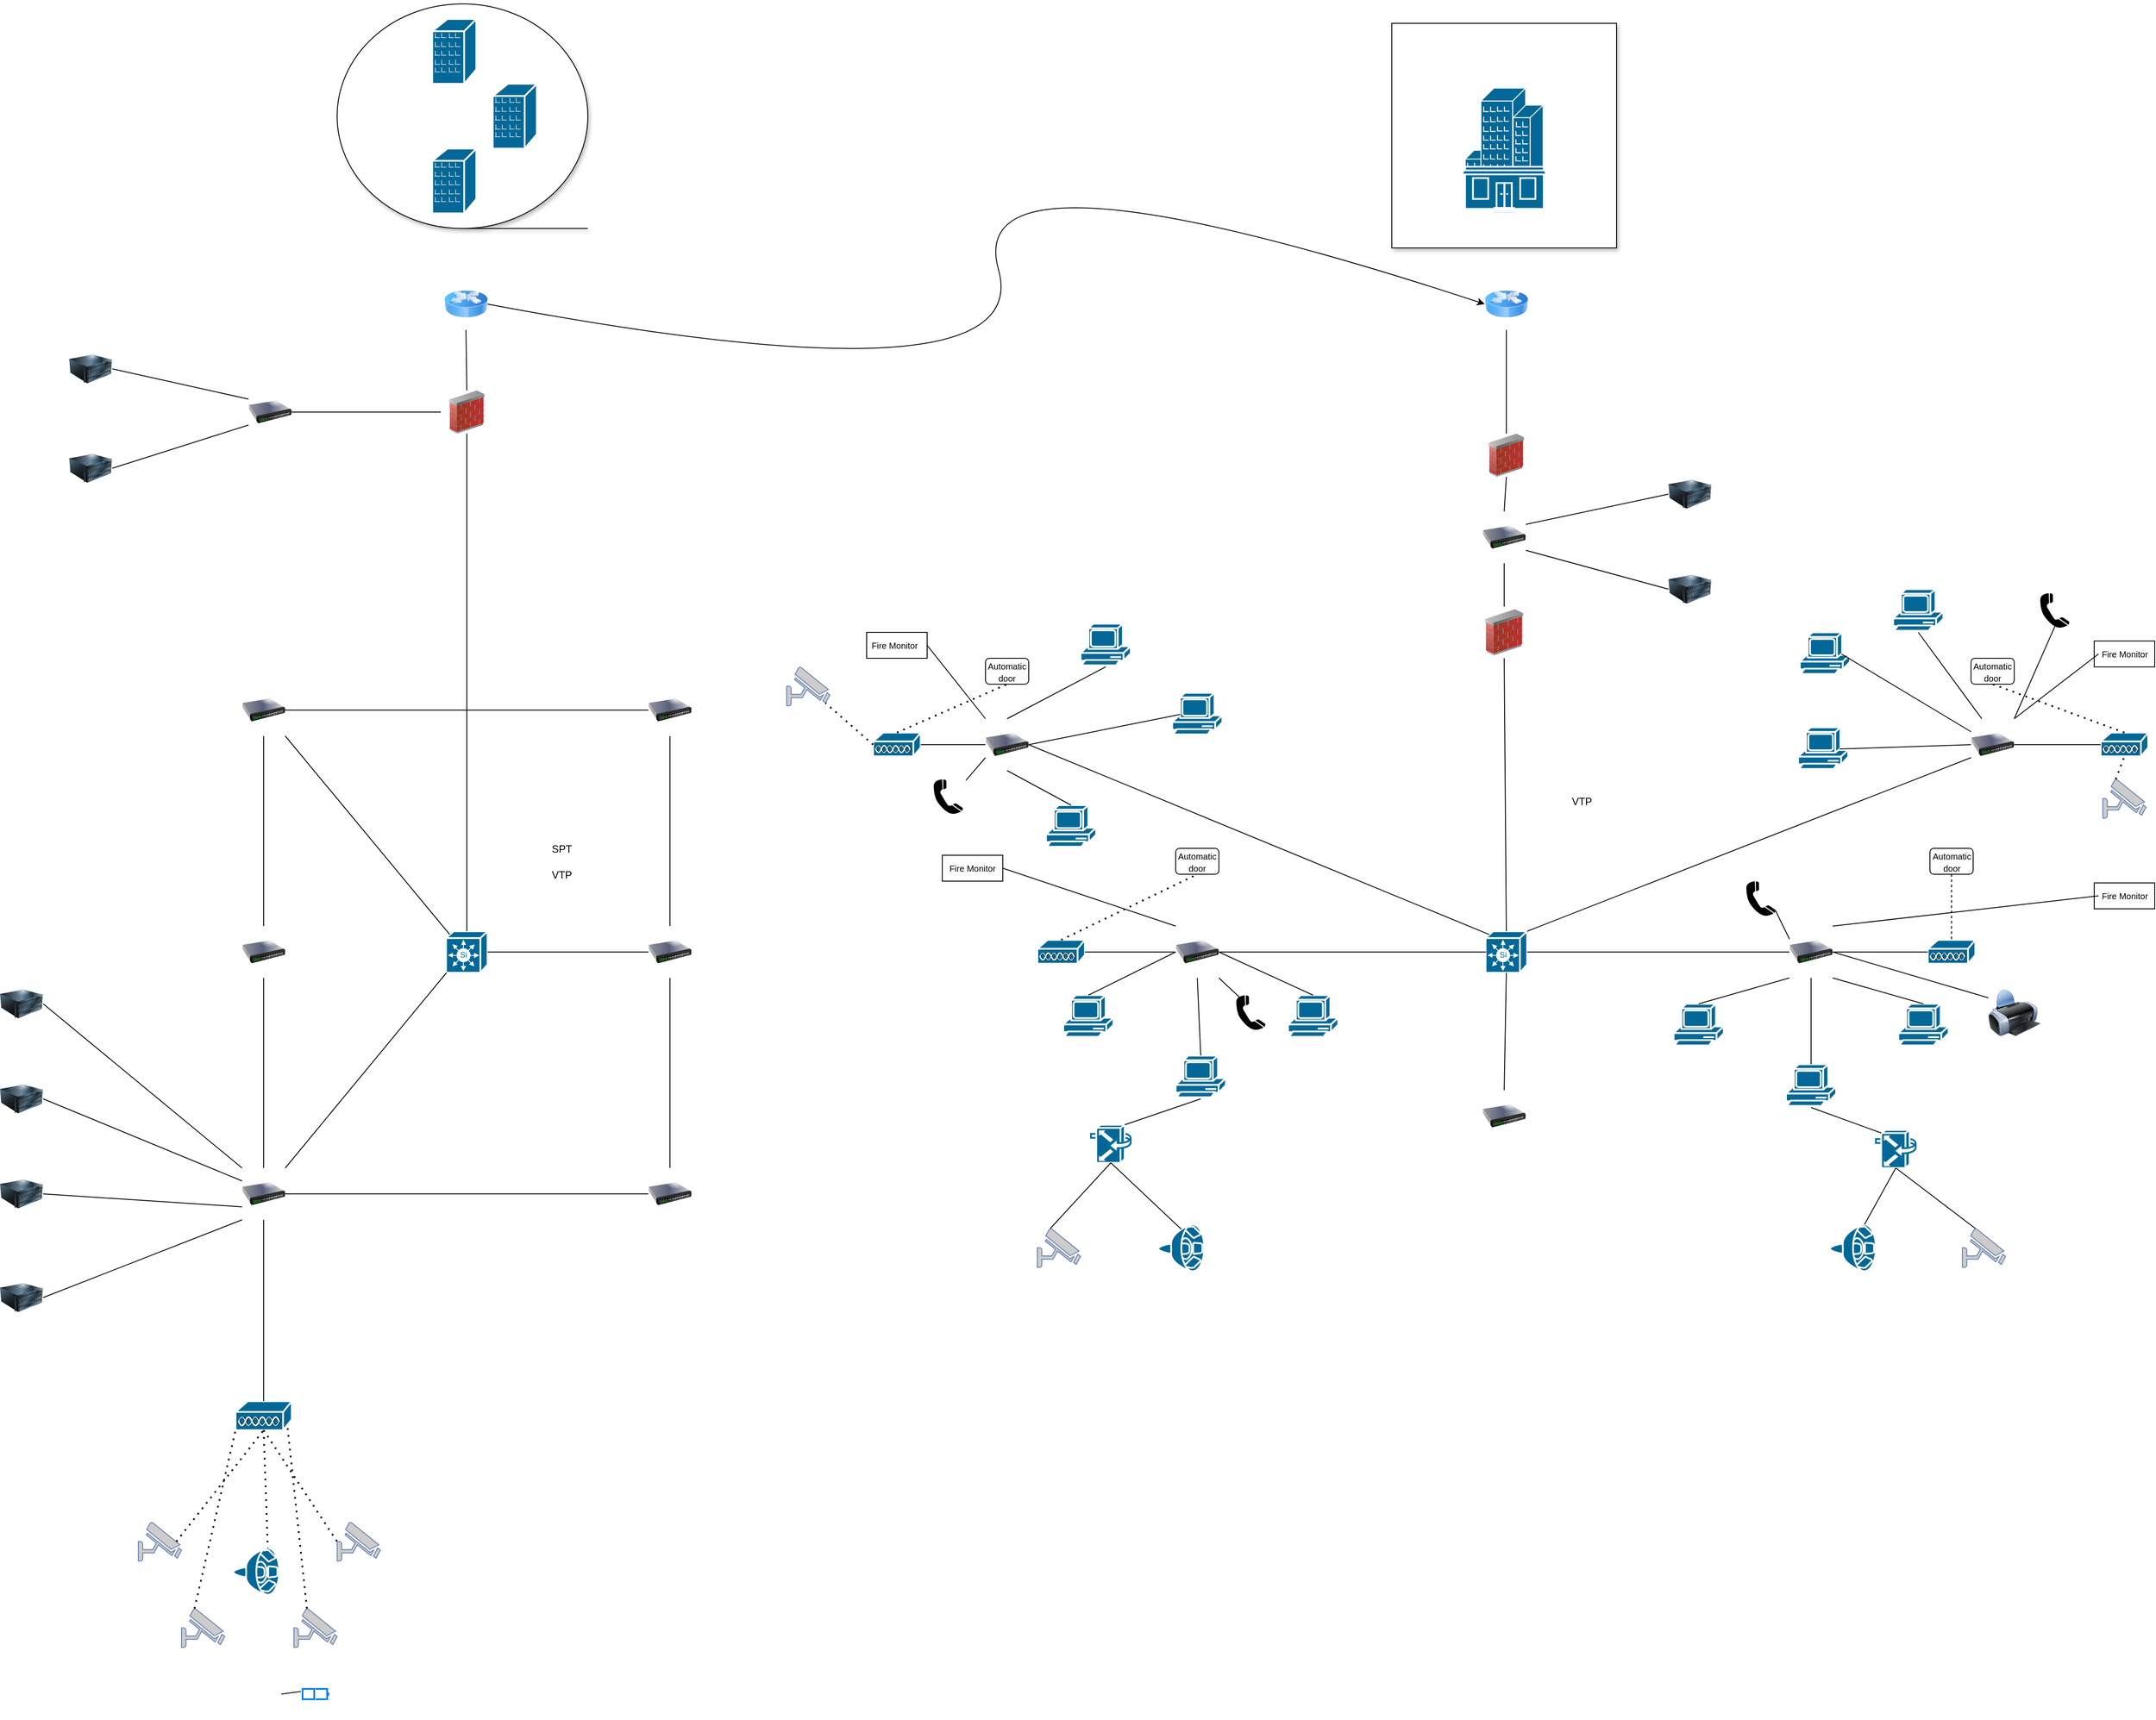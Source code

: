 <mxfile version="27.0.4">
  <diagram name="Página-1" id="eAvZhU8WI0IipHoUSHIk">
    <mxGraphModel dx="2539" dy="540" grid="1" gridSize="10" guides="1" tooltips="1" connect="1" arrows="1" fold="1" page="1" pageScale="1" pageWidth="827" pageHeight="1169" math="0" shadow="0">
      <root>
        <mxCell id="0" />
        <mxCell id="1" parent="0" />
        <mxCell id="fNFYi70h5VaRsUZ3e4aZ-111" value="" style="rounded=0;whiteSpace=wrap;html=1;" vertex="1" parent="1">
          <mxGeometry x="1552.5" y="1320" width="70" height="30" as="geometry" />
        </mxCell>
        <mxCell id="fNFYi70h5VaRsUZ3e4aZ-112" value="" style="rounded=0;whiteSpace=wrap;html=1;" vertex="1" parent="1">
          <mxGeometry x="220" y="1288" width="70" height="30" as="geometry" />
        </mxCell>
        <mxCell id="fNFYi70h5VaRsUZ3e4aZ-113" value="" style="rounded=0;whiteSpace=wrap;html=1;" vertex="1" parent="1">
          <mxGeometry x="132.5" y="1030" width="70" height="30" as="geometry" />
        </mxCell>
        <mxCell id="fNFYi70h5VaRsUZ3e4aZ-110" value="" style="rounded=0;whiteSpace=wrap;html=1;" vertex="1" parent="1">
          <mxGeometry x="1552.5" y="1040" width="70" height="30" as="geometry" />
        </mxCell>
        <mxCell id="fNFYi70h5VaRsUZ3e4aZ-99" value="" style="rounded=1;whiteSpace=wrap;html=1;" vertex="1" parent="1">
          <mxGeometry x="1410" y="1060" width="50" height="30" as="geometry" />
        </mxCell>
        <mxCell id="fNFYi70h5VaRsUZ3e4aZ-100" value="" style="rounded=1;whiteSpace=wrap;html=1;" vertex="1" parent="1">
          <mxGeometry x="270" y="1060" width="50" height="30" as="geometry" />
        </mxCell>
        <mxCell id="fNFYi70h5VaRsUZ3e4aZ-101" value="" style="rounded=1;whiteSpace=wrap;html=1;" vertex="1" parent="1">
          <mxGeometry x="1362.5" y="1280" width="50" height="30" as="geometry" />
        </mxCell>
        <mxCell id="fNFYi70h5VaRsUZ3e4aZ-10" value="" style="whiteSpace=wrap;html=1;aspect=fixed;shadow=1;" vertex="1" parent="1">
          <mxGeometry x="740" y="325" width="260" height="260" as="geometry" />
        </mxCell>
        <mxCell id="fNFYi70h5VaRsUZ3e4aZ-7" value="" style="shape=tapeData;whiteSpace=wrap;html=1;perimeter=ellipsePerimeter;shadow=1;" vertex="1" parent="1">
          <mxGeometry x="-480" y="302.5" width="290" height="260" as="geometry" />
        </mxCell>
        <mxCell id="fNFYi70h5VaRsUZ3e4aZ-3" value="" style="shape=mxgraph.cisco.buildings.branch_office;sketch=0;html=1;pointerEvents=1;dashed=0;fillColor=#036897;strokeColor=#ffffff;strokeWidth=2;verticalLabelPosition=bottom;verticalAlign=top;align=center;outlineConnect=0;" vertex="1" parent="1">
          <mxGeometry x="-300" y="395" width="51" height="75" as="geometry" />
        </mxCell>
        <mxCell id="fNFYi70h5VaRsUZ3e4aZ-4" value="" style="shape=mxgraph.cisco.buildings.branch_office;sketch=0;html=1;pointerEvents=1;dashed=0;fillColor=#036897;strokeColor=#ffffff;strokeWidth=2;verticalLabelPosition=bottom;verticalAlign=top;align=center;outlineConnect=0;" vertex="1" parent="1">
          <mxGeometry x="-370" y="320" width="51" height="75" as="geometry" />
        </mxCell>
        <mxCell id="fNFYi70h5VaRsUZ3e4aZ-5" value="" style="shape=mxgraph.cisco.buildings.branch_office;sketch=0;html=1;pointerEvents=1;dashed=0;fillColor=#036897;strokeColor=#ffffff;strokeWidth=2;verticalLabelPosition=bottom;verticalAlign=top;align=center;outlineConnect=0;" vertex="1" parent="1">
          <mxGeometry x="-370" y="470" width="51" height="75" as="geometry" />
        </mxCell>
        <mxCell id="fNFYi70h5VaRsUZ3e4aZ-8" value="" style="shape=mxgraph.cisco.buildings.generic_building;sketch=0;html=1;pointerEvents=1;dashed=0;fillColor=#036897;strokeColor=#ffffff;strokeWidth=2;verticalLabelPosition=bottom;verticalAlign=top;align=center;outlineConnect=0;" vertex="1" parent="1">
          <mxGeometry x="825" y="400" width="90" height="136" as="geometry" />
        </mxCell>
        <mxCell id="fNFYi70h5VaRsUZ3e4aZ-9" value="" style="shape=mxgraph.cisco.buildings.small_business;sketch=0;html=1;pointerEvents=1;dashed=0;fillColor=#036897;strokeColor=#ffffff;strokeWidth=2;verticalLabelPosition=bottom;verticalAlign=top;align=center;outlineConnect=0;" vertex="1" parent="1">
          <mxGeometry x="821" y="491" width="98" height="54" as="geometry" />
        </mxCell>
        <mxCell id="fNFYi70h5VaRsUZ3e4aZ-11" value="" style="image;html=1;image=img/lib/clip_art/networking/Router_Icon_128x128.png" vertex="1" parent="1">
          <mxGeometry x="-356" y="620" width="50" height="60" as="geometry" />
        </mxCell>
        <mxCell id="fNFYi70h5VaRsUZ3e4aZ-13" value="" style="image;html=1;image=img/lib/clip_art/networking/Router_Icon_128x128.png" vertex="1" parent="1">
          <mxGeometry x="847.5" y="620" width="50" height="60" as="geometry" />
        </mxCell>
        <mxCell id="fNFYi70h5VaRsUZ3e4aZ-14" value="" style="image;html=1;image=img/lib/clip_art/networking/Firewall_02_128x128.png" vertex="1" parent="1">
          <mxGeometry x="-360" y="750" width="60" height="50" as="geometry" />
        </mxCell>
        <mxCell id="fNFYi70h5VaRsUZ3e4aZ-15" value="" style="image;html=1;image=img/lib/clip_art/networking/Firewall_02_128x128.png" vertex="1" parent="1">
          <mxGeometry x="847.5" y="1000" width="45" height="60" as="geometry" />
        </mxCell>
        <mxCell id="fNFYi70h5VaRsUZ3e4aZ-16" value="" style="image;html=1;image=img/lib/clip_art/networking/Firewall_02_128x128.png" vertex="1" parent="1">
          <mxGeometry x="840" y="800" width="65" height="50" as="geometry" />
        </mxCell>
        <mxCell id="fNFYi70h5VaRsUZ3e4aZ-18" value="" style="image;html=1;image=img/lib/clip_art/networking/Switch_128x128.png" vertex="1" parent="1">
          <mxGeometry x="1200" y="1370" width="50" height="60" as="geometry" />
        </mxCell>
        <mxCell id="fNFYi70h5VaRsUZ3e4aZ-19" value="" style="image;html=1;image=img/lib/clip_art/networking/Switch_128x128.png" vertex="1" parent="1">
          <mxGeometry x="490" y="1370" width="50" height="60" as="geometry" />
        </mxCell>
        <mxCell id="fNFYi70h5VaRsUZ3e4aZ-20" value="" style="image;html=1;image=img/lib/clip_art/networking/Switch_128x128.png" vertex="1" parent="1">
          <mxGeometry x="-582.5" y="745" width="50" height="60" as="geometry" />
        </mxCell>
        <mxCell id="fNFYi70h5VaRsUZ3e4aZ-21" value="" style="image;html=1;image=img/lib/clip_art/networking/Switch_128x128.png" vertex="1" parent="1">
          <mxGeometry x="-590" y="1090" width="50" height="60" as="geometry" />
        </mxCell>
        <mxCell id="fNFYi70h5VaRsUZ3e4aZ-22" value="" style="image;html=1;image=img/lib/clip_art/networking/Switch_128x128.png" vertex="1" parent="1">
          <mxGeometry x="-590" y="1370" width="50" height="60" as="geometry" />
        </mxCell>
        <mxCell id="fNFYi70h5VaRsUZ3e4aZ-23" value="" style="image;html=1;image=img/lib/clip_art/networking/Switch_128x128.png" vertex="1" parent="1">
          <mxGeometry x="-590" y="1650" width="50" height="60" as="geometry" />
        </mxCell>
        <mxCell id="fNFYi70h5VaRsUZ3e4aZ-24" value="" style="image;html=1;image=img/lib/clip_art/networking/Switch_128x128.png" vertex="1" parent="1">
          <mxGeometry x="-120" y="1650" width="50" height="60" as="geometry" />
        </mxCell>
        <mxCell id="fNFYi70h5VaRsUZ3e4aZ-25" value="" style="image;html=1;image=img/lib/clip_art/networking/Switch_128x128.png" vertex="1" parent="1">
          <mxGeometry x="-120" y="1370" width="50" height="60" as="geometry" />
        </mxCell>
        <mxCell id="fNFYi70h5VaRsUZ3e4aZ-26" value="" style="image;html=1;image=img/lib/clip_art/networking/Switch_128x128.png" vertex="1" parent="1">
          <mxGeometry x="-120" y="1090" width="50" height="60" as="geometry" />
        </mxCell>
        <mxCell id="fNFYi70h5VaRsUZ3e4aZ-27" value="" style="image;html=1;image=img/lib/clip_art/networking/Switch_128x128.png" vertex="1" parent="1">
          <mxGeometry x="845" y="890" width="50" height="60" as="geometry" />
        </mxCell>
        <mxCell id="fNFYi70h5VaRsUZ3e4aZ-28" value="" style="shape=mxgraph.cisco.misc.access_point;sketch=0;html=1;pointerEvents=1;dashed=0;fillColor=#036897;strokeColor=#ffffff;strokeWidth=2;verticalLabelPosition=bottom;verticalAlign=top;align=center;outlineConnect=0;" vertex="1" parent="1">
          <mxGeometry x="1560" y="1146" width="55" height="28" as="geometry" />
        </mxCell>
        <mxCell id="fNFYi70h5VaRsUZ3e4aZ-29" value="" style="shape=mxgraph.cisco.switches.simultilayer_switch;sketch=0;html=1;pointerEvents=1;dashed=0;fillColor=#036897;strokeColor=#ffffff;strokeWidth=2;verticalLabelPosition=bottom;verticalAlign=top;align=center;outlineConnect=0;" vertex="1" parent="1">
          <mxGeometry x="-354" y="1376" width="48" height="48" as="geometry" />
        </mxCell>
        <mxCell id="fNFYi70h5VaRsUZ3e4aZ-32" value="" style="shape=mxgraph.cisco.misc.access_point;sketch=0;html=1;pointerEvents=1;dashed=0;fillColor=#036897;strokeColor=#ffffff;strokeWidth=2;verticalLabelPosition=bottom;verticalAlign=top;align=center;outlineConnect=0;" vertex="1" parent="1">
          <mxGeometry x="-597.5" y="1920" width="65" height="34" as="geometry" />
        </mxCell>
        <mxCell id="fNFYi70h5VaRsUZ3e4aZ-36" value="" style="image;html=1;image=img/lib/clip_art/computers/Server_128x128.png" vertex="1" parent="1">
          <mxGeometry x="-790" y="705" width="50" height="40" as="geometry" />
        </mxCell>
        <mxCell id="fNFYi70h5VaRsUZ3e4aZ-37" value="" style="image;html=1;image=img/lib/clip_art/computers/Server_128x128.png" vertex="1" parent="1">
          <mxGeometry x="-870" y="1440" width="50" height="40" as="geometry" />
        </mxCell>
        <mxCell id="fNFYi70h5VaRsUZ3e4aZ-38" value="" style="image;html=1;image=img/lib/clip_art/computers/Server_128x128.png" vertex="1" parent="1">
          <mxGeometry x="-870" y="1550" width="50" height="40" as="geometry" />
        </mxCell>
        <mxCell id="fNFYi70h5VaRsUZ3e4aZ-39" value="" style="image;html=1;image=img/lib/clip_art/computers/Server_128x128.png" vertex="1" parent="1">
          <mxGeometry x="-870" y="1660" width="50" height="40" as="geometry" />
        </mxCell>
        <mxCell id="fNFYi70h5VaRsUZ3e4aZ-40" value="" style="image;html=1;image=img/lib/clip_art/computers/Server_128x128.png" vertex="1" parent="1">
          <mxGeometry x="-870" y="1780" width="50" height="40" as="geometry" />
        </mxCell>
        <mxCell id="fNFYi70h5VaRsUZ3e4aZ-41" value="" style="image;html=1;image=img/lib/clip_art/computers/Server_128x128.png" vertex="1" parent="1">
          <mxGeometry x="-790" y="820" width="50" height="40" as="geometry" />
        </mxCell>
        <mxCell id="fNFYi70h5VaRsUZ3e4aZ-42" value="" style="fontColor=#0066CC;verticalAlign=top;verticalLabelPosition=bottom;labelPosition=center;align=center;html=1;outlineConnect=0;fillColor=#CCCCCC;strokeColor=#6881B3;gradientColor=none;gradientDirection=north;strokeWidth=2;shape=mxgraph.networks.security_camera;" vertex="1" parent="1">
          <mxGeometry x="-710" y="2060" width="50" height="45" as="geometry" />
        </mxCell>
        <mxCell id="fNFYi70h5VaRsUZ3e4aZ-43" value="" style="fontColor=#0066CC;verticalAlign=top;verticalLabelPosition=bottom;labelPosition=center;align=center;html=1;outlineConnect=0;fillColor=#CCCCCC;strokeColor=#6881B3;gradientColor=none;gradientDirection=north;strokeWidth=2;shape=mxgraph.networks.security_camera;" vertex="1" parent="1">
          <mxGeometry x="-660" y="2160" width="50" height="45" as="geometry" />
        </mxCell>
        <mxCell id="fNFYi70h5VaRsUZ3e4aZ-44" value="" style="fontColor=#0066CC;verticalAlign=top;verticalLabelPosition=bottom;labelPosition=center;align=center;html=1;outlineConnect=0;fillColor=#CCCCCC;strokeColor=#6881B3;gradientColor=none;gradientDirection=north;strokeWidth=2;shape=mxgraph.networks.security_camera;" vertex="1" parent="1">
          <mxGeometry x="-530" y="2160" width="50" height="45" as="geometry" />
        </mxCell>
        <mxCell id="fNFYi70h5VaRsUZ3e4aZ-45" value="" style="fontColor=#0066CC;verticalAlign=top;verticalLabelPosition=bottom;labelPosition=center;align=center;html=1;outlineConnect=0;fillColor=#CCCCCC;strokeColor=#6881B3;gradientColor=none;gradientDirection=north;strokeWidth=2;shape=mxgraph.networks.security_camera;" vertex="1" parent="1">
          <mxGeometry x="-480" y="2060" width="50" height="45" as="geometry" />
        </mxCell>
        <mxCell id="fNFYi70h5VaRsUZ3e4aZ-46" value="" style="shape=mxgraph.cisco.computers_and_peripherals.speaker;html=1;pointerEvents=1;dashed=0;fillColor=#036897;strokeColor=#ffffff;strokeWidth=2;verticalLabelPosition=bottom;verticalAlign=top;align=center;outlineConnect=0;" vertex="1" parent="1">
          <mxGeometry x="-600" y="2090" width="53" height="54" as="geometry" />
        </mxCell>
        <mxCell id="fNFYi70h5VaRsUZ3e4aZ-47" value="" style="shape=image;html=1;verticalAlign=top;verticalLabelPosition=bottom;labelBackgroundColor=#ffffff;imageAspect=0;aspect=fixed;image=https://cdn0.iconfinder.com/data/icons/green-world-colored/80/sun-solar-panel-green-energy-plug-128.png" vertex="1" parent="1">
          <mxGeometry x="-602.5" y="2230" width="58" height="58" as="geometry" />
        </mxCell>
        <mxCell id="fNFYi70h5VaRsUZ3e4aZ-48" value="" style="html=1;verticalLabelPosition=bottom;align=center;labelBackgroundColor=#ffffff;verticalAlign=top;strokeWidth=2;strokeColor=#0080F0;shadow=0;dashed=0;shape=mxgraph.ios7.icons.battery;" vertex="1" parent="1">
          <mxGeometry x="-520" y="2253" width="30" height="12" as="geometry" />
        </mxCell>
        <mxCell id="fNFYi70h5VaRsUZ3e4aZ-49" value="" style="endArrow=none;dashed=1;html=1;dashPattern=1 3;strokeWidth=2;rounded=0;exitX=0.5;exitY=0.985;exitDx=0;exitDy=0;exitPerimeter=0;entryX=0.75;entryY=0;entryDx=0;entryDy=0;entryPerimeter=0;" edge="1" parent="1" source="fNFYi70h5VaRsUZ3e4aZ-32" target="fNFYi70h5VaRsUZ3e4aZ-46">
          <mxGeometry width="50" height="50" relative="1" as="geometry">
            <mxPoint x="-400" y="2030" as="sourcePoint" />
            <mxPoint x="-350" y="1980" as="targetPoint" />
          </mxGeometry>
        </mxCell>
        <mxCell id="fNFYi70h5VaRsUZ3e4aZ-50" value="" style="endArrow=none;dashed=1;html=1;dashPattern=1 3;strokeWidth=2;rounded=0;exitX=0.5;exitY=0.985;exitDx=0;exitDy=0;exitPerimeter=0;entryX=0;entryY=0.5;entryDx=0;entryDy=0;entryPerimeter=0;" edge="1" parent="1" source="fNFYi70h5VaRsUZ3e4aZ-32" target="fNFYi70h5VaRsUZ3e4aZ-45">
          <mxGeometry width="50" height="50" relative="1" as="geometry">
            <mxPoint x="-555" y="1963" as="sourcePoint" />
            <mxPoint x="-550" y="2100" as="targetPoint" />
          </mxGeometry>
        </mxCell>
        <mxCell id="fNFYi70h5VaRsUZ3e4aZ-51" value="" style="endArrow=none;dashed=1;html=1;dashPattern=1 3;strokeWidth=2;rounded=0;exitX=0.88;exitY=0.5;exitDx=0;exitDy=0;exitPerimeter=0;entryX=0.5;entryY=0.985;entryDx=0;entryDy=0;entryPerimeter=0;" edge="1" parent="1" source="fNFYi70h5VaRsUZ3e4aZ-42" target="fNFYi70h5VaRsUZ3e4aZ-32">
          <mxGeometry width="50" height="50" relative="1" as="geometry">
            <mxPoint x="-400" y="2030" as="sourcePoint" />
            <mxPoint x="-350" y="1980" as="targetPoint" />
          </mxGeometry>
        </mxCell>
        <mxCell id="fNFYi70h5VaRsUZ3e4aZ-52" value="" style="endArrow=none;dashed=1;html=1;dashPattern=1 3;strokeWidth=2;rounded=0;exitX=0.3;exitY=0;exitDx=0;exitDy=0;exitPerimeter=0;entryX=0.92;entryY=0.8;entryDx=0;entryDy=0;entryPerimeter=0;" edge="1" parent="1" source="fNFYi70h5VaRsUZ3e4aZ-44" target="fNFYi70h5VaRsUZ3e4aZ-32">
          <mxGeometry width="50" height="50" relative="1" as="geometry">
            <mxPoint x="-400" y="2030" as="sourcePoint" />
            <mxPoint x="-350" y="1980" as="targetPoint" />
          </mxGeometry>
        </mxCell>
        <mxCell id="fNFYi70h5VaRsUZ3e4aZ-53" value="" style="endArrow=none;dashed=1;html=1;dashPattern=1 3;strokeWidth=2;rounded=0;exitX=0.3;exitY=0;exitDx=0;exitDy=0;exitPerimeter=0;entryX=0;entryY=0.985;entryDx=0;entryDy=0;entryPerimeter=0;" edge="1" parent="1" source="fNFYi70h5VaRsUZ3e4aZ-43" target="fNFYi70h5VaRsUZ3e4aZ-32">
          <mxGeometry width="50" height="50" relative="1" as="geometry">
            <mxPoint x="-400" y="2030" as="sourcePoint" />
            <mxPoint x="-350" y="1980" as="targetPoint" />
          </mxGeometry>
        </mxCell>
        <mxCell id="fNFYi70h5VaRsUZ3e4aZ-55" value="" style="endArrow=none;html=1;rounded=0;exitX=1;exitY=0.5;exitDx=0;exitDy=0;" edge="1" parent="1" source="fNFYi70h5VaRsUZ3e4aZ-47">
          <mxGeometry width="50" height="50" relative="1" as="geometry">
            <mxPoint x="-400" y="2030" as="sourcePoint" />
            <mxPoint x="-522" y="2256" as="targetPoint" />
          </mxGeometry>
        </mxCell>
        <mxCell id="fNFYi70h5VaRsUZ3e4aZ-56" value="" style="endArrow=none;html=1;rounded=0;exitX=0.5;exitY=0;exitDx=0;exitDy=0;exitPerimeter=0;entryX=0.5;entryY=1;entryDx=0;entryDy=0;" edge="1" parent="1" source="fNFYi70h5VaRsUZ3e4aZ-32" target="fNFYi70h5VaRsUZ3e4aZ-23">
          <mxGeometry width="50" height="50" relative="1" as="geometry">
            <mxPoint x="-400" y="2030" as="sourcePoint" />
            <mxPoint x="-350" y="1980" as="targetPoint" />
          </mxGeometry>
        </mxCell>
        <mxCell id="fNFYi70h5VaRsUZ3e4aZ-57" value="" style="endArrow=none;html=1;rounded=0;exitX=0.5;exitY=0;exitDx=0;exitDy=0;entryX=0.5;entryY=1;entryDx=0;entryDy=0;" edge="1" parent="1" source="fNFYi70h5VaRsUZ3e4aZ-23" target="fNFYi70h5VaRsUZ3e4aZ-22">
          <mxGeometry width="50" height="50" relative="1" as="geometry">
            <mxPoint x="-400" y="1760" as="sourcePoint" />
            <mxPoint x="-350" y="1710" as="targetPoint" />
          </mxGeometry>
        </mxCell>
        <mxCell id="fNFYi70h5VaRsUZ3e4aZ-58" value="" style="endArrow=none;html=1;rounded=0;exitX=1;exitY=0.5;exitDx=0;exitDy=0;entryX=0;entryY=0.5;entryDx=0;entryDy=0;" edge="1" parent="1" source="fNFYi70h5VaRsUZ3e4aZ-23" target="fNFYi70h5VaRsUZ3e4aZ-24">
          <mxGeometry width="50" height="50" relative="1" as="geometry">
            <mxPoint x="-400" y="1760" as="sourcePoint" />
            <mxPoint x="-350" y="1710" as="targetPoint" />
          </mxGeometry>
        </mxCell>
        <mxCell id="fNFYi70h5VaRsUZ3e4aZ-59" value="" style="endArrow=none;html=1;rounded=0;exitX=0.5;exitY=0;exitDx=0;exitDy=0;entryX=0.5;entryY=1;entryDx=0;entryDy=0;" edge="1" parent="1" source="fNFYi70h5VaRsUZ3e4aZ-22" target="fNFYi70h5VaRsUZ3e4aZ-21">
          <mxGeometry width="50" height="50" relative="1" as="geometry">
            <mxPoint x="-400" y="1760" as="sourcePoint" />
            <mxPoint x="-350" y="1710" as="targetPoint" />
          </mxGeometry>
        </mxCell>
        <mxCell id="fNFYi70h5VaRsUZ3e4aZ-60" value="" style="endArrow=none;html=1;rounded=0;exitX=1;exitY=0.5;exitDx=0;exitDy=0;entryX=0;entryY=0.5;entryDx=0;entryDy=0;" edge="1" parent="1" source="fNFYi70h5VaRsUZ3e4aZ-21" target="fNFYi70h5VaRsUZ3e4aZ-26">
          <mxGeometry width="50" height="50" relative="1" as="geometry">
            <mxPoint x="-400" y="1450" as="sourcePoint" />
            <mxPoint x="-350" y="1400" as="targetPoint" />
          </mxGeometry>
        </mxCell>
        <mxCell id="fNFYi70h5VaRsUZ3e4aZ-61" value="" style="endArrow=none;html=1;rounded=0;exitX=0;exitY=0.5;exitDx=0;exitDy=0;entryX=1;entryY=0.5;entryDx=0;entryDy=0;entryPerimeter=0;" edge="1" parent="1" source="fNFYi70h5VaRsUZ3e4aZ-25" target="fNFYi70h5VaRsUZ3e4aZ-29">
          <mxGeometry width="50" height="50" relative="1" as="geometry">
            <mxPoint x="-400" y="1450" as="sourcePoint" />
            <mxPoint x="-350" y="1400" as="targetPoint" />
          </mxGeometry>
        </mxCell>
        <mxCell id="fNFYi70h5VaRsUZ3e4aZ-62" value="" style="endArrow=none;html=1;rounded=0;entryX=0.5;entryY=1;entryDx=0;entryDy=0;exitX=0.5;exitY=0;exitDx=0;exitDy=0;" edge="1" parent="1" source="fNFYi70h5VaRsUZ3e4aZ-25" target="fNFYi70h5VaRsUZ3e4aZ-26">
          <mxGeometry width="50" height="50" relative="1" as="geometry">
            <mxPoint x="-400" y="1450" as="sourcePoint" />
            <mxPoint x="-350" y="1400" as="targetPoint" />
          </mxGeometry>
        </mxCell>
        <mxCell id="fNFYi70h5VaRsUZ3e4aZ-63" value="" style="endArrow=none;html=1;rounded=0;exitX=0.5;exitY=0;exitDx=0;exitDy=0;entryX=0.5;entryY=1;entryDx=0;entryDy=0;" edge="1" parent="1" source="fNFYi70h5VaRsUZ3e4aZ-24" target="fNFYi70h5VaRsUZ3e4aZ-25">
          <mxGeometry width="50" height="50" relative="1" as="geometry">
            <mxPoint x="-400" y="1450" as="sourcePoint" />
            <mxPoint x="-350" y="1400" as="targetPoint" />
          </mxGeometry>
        </mxCell>
        <mxCell id="fNFYi70h5VaRsUZ3e4aZ-64" value="" style="endArrow=none;html=1;rounded=0;entryX=1;entryY=1;entryDx=0;entryDy=0;exitX=0.09;exitY=0.08;exitDx=0;exitDy=0;exitPerimeter=0;" edge="1" parent="1" source="fNFYi70h5VaRsUZ3e4aZ-29" target="fNFYi70h5VaRsUZ3e4aZ-21">
          <mxGeometry width="50" height="50" relative="1" as="geometry">
            <mxPoint x="-400" y="1450" as="sourcePoint" />
            <mxPoint x="-350" y="1400" as="targetPoint" />
          </mxGeometry>
        </mxCell>
        <mxCell id="fNFYi70h5VaRsUZ3e4aZ-65" value="" style="endArrow=none;html=1;rounded=0;entryX=0.01;entryY=1;entryDx=0;entryDy=0;entryPerimeter=0;exitX=1;exitY=0;exitDx=0;exitDy=0;" edge="1" parent="1" source="fNFYi70h5VaRsUZ3e4aZ-23" target="fNFYi70h5VaRsUZ3e4aZ-29">
          <mxGeometry width="50" height="50" relative="1" as="geometry">
            <mxPoint x="-400" y="1450" as="sourcePoint" />
            <mxPoint x="-350" y="1400" as="targetPoint" />
          </mxGeometry>
        </mxCell>
        <mxCell id="fNFYi70h5VaRsUZ3e4aZ-66" value="" style="endArrow=none;html=1;rounded=0;exitX=0.5;exitY=0;exitDx=0;exitDy=0;exitPerimeter=0;entryX=0.5;entryY=1;entryDx=0;entryDy=0;" edge="1" parent="1" source="fNFYi70h5VaRsUZ3e4aZ-29" target="fNFYi70h5VaRsUZ3e4aZ-14">
          <mxGeometry width="50" height="50" relative="1" as="geometry">
            <mxPoint x="-400" y="920" as="sourcePoint" />
            <mxPoint x="-350" y="870" as="targetPoint" />
          </mxGeometry>
        </mxCell>
        <mxCell id="fNFYi70h5VaRsUZ3e4aZ-67" value="" style="endArrow=none;html=1;rounded=0;entryX=0;entryY=0.5;entryDx=0;entryDy=0;exitX=1;exitY=0.5;exitDx=0;exitDy=0;" edge="1" parent="1" source="fNFYi70h5VaRsUZ3e4aZ-20" target="fNFYi70h5VaRsUZ3e4aZ-14">
          <mxGeometry width="50" height="50" relative="1" as="geometry">
            <mxPoint x="-400" y="920" as="sourcePoint" />
            <mxPoint x="-350" y="870" as="targetPoint" />
          </mxGeometry>
        </mxCell>
        <mxCell id="fNFYi70h5VaRsUZ3e4aZ-68" value="" style="endArrow=none;html=1;rounded=0;exitX=1;exitY=0.5;exitDx=0;exitDy=0;entryX=0;entryY=0.75;entryDx=0;entryDy=0;" edge="1" parent="1" source="fNFYi70h5VaRsUZ3e4aZ-41" target="fNFYi70h5VaRsUZ3e4aZ-20">
          <mxGeometry width="50" height="50" relative="1" as="geometry">
            <mxPoint x="-400" y="920" as="sourcePoint" />
            <mxPoint x="-350" y="870" as="targetPoint" />
          </mxGeometry>
        </mxCell>
        <mxCell id="fNFYi70h5VaRsUZ3e4aZ-69" value="" style="endArrow=none;html=1;rounded=0;entryX=0;entryY=0.25;entryDx=0;entryDy=0;exitX=1;exitY=0.5;exitDx=0;exitDy=0;" edge="1" parent="1" source="fNFYi70h5VaRsUZ3e4aZ-36" target="fNFYi70h5VaRsUZ3e4aZ-20">
          <mxGeometry width="50" height="50" relative="1" as="geometry">
            <mxPoint x="-400" y="920" as="sourcePoint" />
            <mxPoint x="-350" y="870" as="targetPoint" />
          </mxGeometry>
        </mxCell>
        <mxCell id="fNFYi70h5VaRsUZ3e4aZ-70" value="" style="endArrow=none;html=1;rounded=0;entryX=0.5;entryY=0;entryDx=0;entryDy=0;exitX=0.5;exitY=1;exitDx=0;exitDy=0;" edge="1" parent="1" source="fNFYi70h5VaRsUZ3e4aZ-11" target="fNFYi70h5VaRsUZ3e4aZ-14">
          <mxGeometry width="50" height="50" relative="1" as="geometry">
            <mxPoint x="-400" y="920" as="sourcePoint" />
            <mxPoint x="-350" y="870" as="targetPoint" />
          </mxGeometry>
        </mxCell>
        <mxCell id="fNFYi70h5VaRsUZ3e4aZ-71" value="" style="curved=1;endArrow=classic;html=1;rounded=0;entryX=0;entryY=0.5;entryDx=0;entryDy=0;exitX=1;exitY=0.5;exitDx=0;exitDy=0;" edge="1" parent="1" source="fNFYi70h5VaRsUZ3e4aZ-11" target="fNFYi70h5VaRsUZ3e4aZ-13">
          <mxGeometry width="50" height="50" relative="1" as="geometry">
            <mxPoint x="-400" y="780" as="sourcePoint" />
            <mxPoint x="-350" y="730" as="targetPoint" />
            <Array as="points">
              <mxPoint x="330" y="770" />
              <mxPoint x="240" y="450" />
            </Array>
          </mxGeometry>
        </mxCell>
        <mxCell id="fNFYi70h5VaRsUZ3e4aZ-72" value="" style="endArrow=none;html=1;rounded=0;entryX=0.5;entryY=0;entryDx=0;entryDy=0;exitX=0.5;exitY=1;exitDx=0;exitDy=0;" edge="1" parent="1" source="fNFYi70h5VaRsUZ3e4aZ-13" target="fNFYi70h5VaRsUZ3e4aZ-16">
          <mxGeometry width="50" height="50" relative="1" as="geometry">
            <mxPoint x="270" y="830" as="sourcePoint" />
            <mxPoint x="320" y="780" as="targetPoint" />
          </mxGeometry>
        </mxCell>
        <mxCell id="fNFYi70h5VaRsUZ3e4aZ-73" value="" style="endArrow=none;html=1;rounded=0;entryX=0.5;entryY=1;entryDx=0;entryDy=0;exitX=0.5;exitY=0;exitDx=0;exitDy=0;" edge="1" parent="1" source="fNFYi70h5VaRsUZ3e4aZ-27" target="fNFYi70h5VaRsUZ3e4aZ-16">
          <mxGeometry width="50" height="50" relative="1" as="geometry">
            <mxPoint x="270" y="830" as="sourcePoint" />
            <mxPoint x="320" y="780" as="targetPoint" />
          </mxGeometry>
        </mxCell>
        <mxCell id="fNFYi70h5VaRsUZ3e4aZ-74" value="" style="endArrow=none;html=1;rounded=0;entryX=0.5;entryY=1;entryDx=0;entryDy=0;exitX=0.5;exitY=0;exitDx=0;exitDy=0;" edge="1" parent="1" source="fNFYi70h5VaRsUZ3e4aZ-15" target="fNFYi70h5VaRsUZ3e4aZ-27">
          <mxGeometry width="50" height="50" relative="1" as="geometry">
            <mxPoint x="270" y="960" as="sourcePoint" />
            <mxPoint x="320" y="910" as="targetPoint" />
          </mxGeometry>
        </mxCell>
        <mxCell id="fNFYi70h5VaRsUZ3e4aZ-75" value="" style="endArrow=none;html=1;rounded=0;exitX=0;exitY=1;exitDx=0;exitDy=0;entryX=1;entryY=0.5;entryDx=0;entryDy=0;" edge="1" parent="1" source="fNFYi70h5VaRsUZ3e4aZ-23" target="fNFYi70h5VaRsUZ3e4aZ-40">
          <mxGeometry width="50" height="50" relative="1" as="geometry">
            <mxPoint x="20" y="1740" as="sourcePoint" />
            <mxPoint x="70" y="1690" as="targetPoint" />
          </mxGeometry>
        </mxCell>
        <mxCell id="fNFYi70h5VaRsUZ3e4aZ-76" value="" style="endArrow=none;html=1;rounded=0;exitX=1;exitY=0.5;exitDx=0;exitDy=0;entryX=0;entryY=0.75;entryDx=0;entryDy=0;" edge="1" parent="1" source="fNFYi70h5VaRsUZ3e4aZ-39" target="fNFYi70h5VaRsUZ3e4aZ-23">
          <mxGeometry width="50" height="50" relative="1" as="geometry">
            <mxPoint x="-190" y="1720" as="sourcePoint" />
            <mxPoint x="-140" y="1670" as="targetPoint" />
          </mxGeometry>
        </mxCell>
        <mxCell id="fNFYi70h5VaRsUZ3e4aZ-77" value="" style="endArrow=none;html=1;rounded=0;exitX=0;exitY=0.25;exitDx=0;exitDy=0;entryX=1;entryY=0.5;entryDx=0;entryDy=0;" edge="1" parent="1" source="fNFYi70h5VaRsUZ3e4aZ-23" target="fNFYi70h5VaRsUZ3e4aZ-38">
          <mxGeometry width="50" height="50" relative="1" as="geometry">
            <mxPoint x="-190" y="1720" as="sourcePoint" />
            <mxPoint x="-140" y="1670" as="targetPoint" />
          </mxGeometry>
        </mxCell>
        <mxCell id="fNFYi70h5VaRsUZ3e4aZ-78" value="" style="endArrow=none;html=1;rounded=0;exitX=0;exitY=0;exitDx=0;exitDy=0;entryX=1;entryY=0.5;entryDx=0;entryDy=0;" edge="1" parent="1" source="fNFYi70h5VaRsUZ3e4aZ-23" target="fNFYi70h5VaRsUZ3e4aZ-37">
          <mxGeometry width="50" height="50" relative="1" as="geometry">
            <mxPoint x="-190" y="1720" as="sourcePoint" />
            <mxPoint x="-140" y="1670" as="targetPoint" />
          </mxGeometry>
        </mxCell>
        <mxCell id="fNFYi70h5VaRsUZ3e4aZ-79" value="" style="image;html=1;image=img/lib/clip_art/computers/Server_128x128.png" vertex="1" parent="1">
          <mxGeometry x="1060" y="850" width="50" height="40" as="geometry" />
        </mxCell>
        <mxCell id="fNFYi70h5VaRsUZ3e4aZ-80" value="" style="image;html=1;image=img/lib/clip_art/computers/Server_128x128.png" vertex="1" parent="1">
          <mxGeometry x="1060" y="960" width="50" height="40" as="geometry" />
        </mxCell>
        <mxCell id="fNFYi70h5VaRsUZ3e4aZ-81" value="" style="endArrow=none;html=1;rounded=0;entryX=1;entryY=0.25;entryDx=0;entryDy=0;exitX=0;exitY=0.5;exitDx=0;exitDy=0;" edge="1" parent="1" source="fNFYi70h5VaRsUZ3e4aZ-79" target="fNFYi70h5VaRsUZ3e4aZ-27">
          <mxGeometry width="50" height="50" relative="1" as="geometry">
            <mxPoint x="480" y="890" as="sourcePoint" />
            <mxPoint x="530" y="840" as="targetPoint" />
          </mxGeometry>
        </mxCell>
        <mxCell id="fNFYi70h5VaRsUZ3e4aZ-82" value="" style="endArrow=none;html=1;rounded=0;entryX=1;entryY=0.75;entryDx=0;entryDy=0;exitX=0;exitY=0.5;exitDx=0;exitDy=0;" edge="1" parent="1" source="fNFYi70h5VaRsUZ3e4aZ-80" target="fNFYi70h5VaRsUZ3e4aZ-27">
          <mxGeometry width="50" height="50" relative="1" as="geometry">
            <mxPoint x="480" y="890" as="sourcePoint" />
            <mxPoint x="530" y="840" as="targetPoint" />
          </mxGeometry>
        </mxCell>
        <mxCell id="fNFYi70h5VaRsUZ3e4aZ-83" value="" style="shape=mxgraph.cisco.switches.simultilayer_switch;sketch=0;html=1;pointerEvents=1;dashed=0;fillColor=#036897;strokeColor=#ffffff;strokeWidth=2;verticalLabelPosition=bottom;verticalAlign=top;align=center;outlineConnect=0;" vertex="1" parent="1">
          <mxGeometry x="848.5" y="1376" width="48" height="48" as="geometry" />
        </mxCell>
        <mxCell id="fNFYi70h5VaRsUZ3e4aZ-84" value="" style="endArrow=none;html=1;rounded=0;entryX=0.5;entryY=0;entryDx=0;entryDy=0;entryPerimeter=0;exitX=0.5;exitY=1;exitDx=0;exitDy=0;" edge="1" parent="1" source="fNFYi70h5VaRsUZ3e4aZ-15" target="fNFYi70h5VaRsUZ3e4aZ-83">
          <mxGeometry width="50" height="50" relative="1" as="geometry">
            <mxPoint x="480" y="1680" as="sourcePoint" />
            <mxPoint x="530" y="1630" as="targetPoint" />
          </mxGeometry>
        </mxCell>
        <mxCell id="fNFYi70h5VaRsUZ3e4aZ-85" value="" style="image;html=1;image=img/lib/clip_art/networking/Switch_128x128.png" vertex="1" parent="1">
          <mxGeometry x="270" y="1130" width="50" height="60" as="geometry" />
        </mxCell>
        <mxCell id="fNFYi70h5VaRsUZ3e4aZ-86" value="" style="image;html=1;image=img/lib/clip_art/networking/Switch_128x128.png" vertex="1" parent="1">
          <mxGeometry x="1410" y="1130" width="50" height="60" as="geometry" />
        </mxCell>
        <mxCell id="fNFYi70h5VaRsUZ3e4aZ-87" value="" style="image;html=1;image=img/lib/clip_art/networking/Switch_128x128.png" vertex="1" parent="1">
          <mxGeometry x="845" y="1560" width="50" height="60" as="geometry" />
        </mxCell>
        <mxCell id="fNFYi70h5VaRsUZ3e4aZ-89" value="" style="rounded=1;whiteSpace=wrap;html=1;" vertex="1" parent="1">
          <mxGeometry x="490" y="1280" width="50" height="30" as="geometry" />
        </mxCell>
        <mxCell id="fNFYi70h5VaRsUZ3e4aZ-90" value="&lt;font style=&quot;font-size: 10px;&quot;&gt;Automatic door&lt;/font&gt;&lt;div&gt;&lt;br&gt;&lt;/div&gt;" style="text;html=1;align=center;verticalAlign=middle;whiteSpace=wrap;rounded=0;" vertex="1" parent="1">
          <mxGeometry x="490" y="1296" width="50" height="14" as="geometry" />
        </mxCell>
        <mxCell id="fNFYi70h5VaRsUZ3e4aZ-92" value="&lt;font style=&quot;font-size: 10px;&quot;&gt;Automatic door&lt;/font&gt;&lt;div&gt;&lt;br&gt;&lt;/div&gt;" style="text;html=1;align=center;verticalAlign=middle;whiteSpace=wrap;rounded=0;" vertex="1" parent="1">
          <mxGeometry x="1410" y="1076" width="50" height="14" as="geometry" />
        </mxCell>
        <mxCell id="fNFYi70h5VaRsUZ3e4aZ-93" value="&lt;font style=&quot;font-size: 10px;&quot;&gt;Automatic door&lt;/font&gt;&lt;div&gt;&lt;br&gt;&lt;/div&gt;" style="text;html=1;align=center;verticalAlign=middle;whiteSpace=wrap;rounded=0;" vertex="1" parent="1">
          <mxGeometry x="1362.5" y="1296" width="50" height="14" as="geometry" />
        </mxCell>
        <mxCell id="fNFYi70h5VaRsUZ3e4aZ-94" value="&lt;font style=&quot;font-size: 10px;&quot;&gt;Automatic door&lt;/font&gt;&lt;div&gt;&lt;br&gt;&lt;/div&gt;" style="text;html=1;align=center;verticalAlign=middle;whiteSpace=wrap;rounded=0;" vertex="1" parent="1">
          <mxGeometry x="270" y="1076" width="50" height="14" as="geometry" />
        </mxCell>
        <mxCell id="fNFYi70h5VaRsUZ3e4aZ-102" value="" style="shape=mxgraph.cisco.misc.access_point;sketch=0;html=1;pointerEvents=1;dashed=0;fillColor=#036897;strokeColor=#ffffff;strokeWidth=2;verticalLabelPosition=bottom;verticalAlign=top;align=center;outlineConnect=0;" vertex="1" parent="1">
          <mxGeometry x="1360" y="1386" width="55" height="28" as="geometry" />
        </mxCell>
        <mxCell id="fNFYi70h5VaRsUZ3e4aZ-103" value="" style="shape=mxgraph.cisco.misc.access_point;sketch=0;html=1;pointerEvents=1;dashed=0;fillColor=#036897;strokeColor=#ffffff;strokeWidth=2;verticalLabelPosition=bottom;verticalAlign=top;align=center;outlineConnect=0;" vertex="1" parent="1">
          <mxGeometry x="330" y="1386" width="55" height="28" as="geometry" />
        </mxCell>
        <mxCell id="fNFYi70h5VaRsUZ3e4aZ-104" value="" style="shape=mxgraph.cisco.misc.access_point;sketch=0;html=1;pointerEvents=1;dashed=0;fillColor=#036897;strokeColor=#ffffff;strokeWidth=2;verticalLabelPosition=bottom;verticalAlign=top;align=center;outlineConnect=0;" vertex="1" parent="1">
          <mxGeometry x="140" y="1146" width="55" height="28" as="geometry" />
        </mxCell>
        <mxCell id="fNFYi70h5VaRsUZ3e4aZ-105" value="&lt;font style=&quot;font-size: 10px;&quot;&gt;Fire Monitor&lt;/font&gt;" style="text;html=1;align=center;verticalAlign=middle;whiteSpace=wrap;rounded=0;" vertex="1" parent="1">
          <mxGeometry x="225" y="1288" width="60" height="30" as="geometry" />
        </mxCell>
        <mxCell id="fNFYi70h5VaRsUZ3e4aZ-106" value="&lt;font style=&quot;font-size: 10px;&quot;&gt;Fire Monitor&lt;/font&gt;" style="text;html=1;align=center;verticalAlign=middle;whiteSpace=wrap;rounded=0;" vertex="1" parent="1">
          <mxGeometry x="1557.5" y="1040" width="60" height="30" as="geometry" />
        </mxCell>
        <mxCell id="fNFYi70h5VaRsUZ3e4aZ-107" value="&lt;font style=&quot;font-size: 10px;&quot;&gt;Fire Monitor&lt;/font&gt;" style="text;html=1;align=center;verticalAlign=middle;whiteSpace=wrap;rounded=0;" vertex="1" parent="1">
          <mxGeometry x="135" y="1030" width="60" height="30" as="geometry" />
        </mxCell>
        <mxCell id="fNFYi70h5VaRsUZ3e4aZ-108" value="&lt;font style=&quot;font-size: 10px;&quot;&gt;Fire Monitor&lt;/font&gt;" style="text;html=1;align=center;verticalAlign=middle;whiteSpace=wrap;rounded=0;" vertex="1" parent="1">
          <mxGeometry x="1557.5" y="1320" width="60" height="30" as="geometry" />
        </mxCell>
        <mxCell id="fNFYi70h5VaRsUZ3e4aZ-114" value="" style="endArrow=none;dashed=1;html=1;dashPattern=1 3;strokeWidth=2;rounded=0;exitX=0.5;exitY=0;exitDx=0;exitDy=0;exitPerimeter=0;entryX=0.5;entryY=1;entryDx=0;entryDy=0;" edge="1" parent="1" source="fNFYi70h5VaRsUZ3e4aZ-103" target="fNFYi70h5VaRsUZ3e4aZ-90">
          <mxGeometry width="50" height="50" relative="1" as="geometry">
            <mxPoint x="700" y="1380" as="sourcePoint" />
            <mxPoint x="750" y="1330" as="targetPoint" />
          </mxGeometry>
        </mxCell>
        <mxCell id="fNFYi70h5VaRsUZ3e4aZ-115" value="" style="endArrow=none;dashed=1;html=1;rounded=0;exitX=0.5;exitY=1;exitDx=0;exitDy=0;entryX=0.5;entryY=0;entryDx=0;entryDy=0;entryPerimeter=0;" edge="1" parent="1" source="fNFYi70h5VaRsUZ3e4aZ-93" target="fNFYi70h5VaRsUZ3e4aZ-102">
          <mxGeometry width="50" height="50" relative="1" as="geometry">
            <mxPoint x="700" y="1380" as="sourcePoint" />
            <mxPoint x="750" y="1330" as="targetPoint" />
          </mxGeometry>
        </mxCell>
        <mxCell id="fNFYi70h5VaRsUZ3e4aZ-116" value="" style="endArrow=none;dashed=1;html=1;dashPattern=1 3;strokeWidth=2;rounded=0;exitX=0.5;exitY=0;exitDx=0;exitDy=0;exitPerimeter=0;entryX=0.5;entryY=1;entryDx=0;entryDy=0;" edge="1" parent="1" source="fNFYi70h5VaRsUZ3e4aZ-104" target="fNFYi70h5VaRsUZ3e4aZ-94">
          <mxGeometry width="50" height="50" relative="1" as="geometry">
            <mxPoint x="700" y="1380" as="sourcePoint" />
            <mxPoint x="750" y="1330" as="targetPoint" />
          </mxGeometry>
        </mxCell>
        <mxCell id="fNFYi70h5VaRsUZ3e4aZ-117" value="" style="endArrow=none;dashed=1;html=1;dashPattern=1 3;strokeWidth=2;rounded=0;exitX=0.5;exitY=0;exitDx=0;exitDy=0;exitPerimeter=0;entryX=0.5;entryY=1;entryDx=0;entryDy=0;" edge="1" parent="1" source="fNFYi70h5VaRsUZ3e4aZ-28" target="fNFYi70h5VaRsUZ3e4aZ-92">
          <mxGeometry width="50" height="50" relative="1" as="geometry">
            <mxPoint x="700" y="1380" as="sourcePoint" />
            <mxPoint x="750" y="1330" as="targetPoint" />
          </mxGeometry>
        </mxCell>
        <mxCell id="fNFYi70h5VaRsUZ3e4aZ-118" value="" style="endArrow=none;html=1;rounded=0;exitX=0;exitY=0.5;exitDx=0;exitDy=0;entryX=1;entryY=0.5;entryDx=0;entryDy=0;entryPerimeter=0;" edge="1" parent="1" source="fNFYi70h5VaRsUZ3e4aZ-19" target="fNFYi70h5VaRsUZ3e4aZ-103">
          <mxGeometry width="50" height="50" relative="1" as="geometry">
            <mxPoint x="700" y="1510" as="sourcePoint" />
            <mxPoint x="750" y="1460" as="targetPoint" />
          </mxGeometry>
        </mxCell>
        <mxCell id="fNFYi70h5VaRsUZ3e4aZ-119" value="" style="endArrow=none;html=1;rounded=0;exitX=1;exitY=0.5;exitDx=0;exitDy=0;entryX=0.01;entryY=0.5;entryDx=0;entryDy=0;entryPerimeter=0;" edge="1" parent="1" source="fNFYi70h5VaRsUZ3e4aZ-19" target="fNFYi70h5VaRsUZ3e4aZ-83">
          <mxGeometry width="50" height="50" relative="1" as="geometry">
            <mxPoint x="700" y="1510" as="sourcePoint" />
            <mxPoint x="750" y="1460" as="targetPoint" />
          </mxGeometry>
        </mxCell>
        <mxCell id="fNFYi70h5VaRsUZ3e4aZ-120" value="" style="endArrow=none;html=1;rounded=0;entryX=0.5;entryY=1;entryDx=0;entryDy=0;entryPerimeter=0;exitX=0.5;exitY=0;exitDx=0;exitDy=0;" edge="1" parent="1" source="fNFYi70h5VaRsUZ3e4aZ-87" target="fNFYi70h5VaRsUZ3e4aZ-83">
          <mxGeometry width="50" height="50" relative="1" as="geometry">
            <mxPoint x="700" y="1510" as="sourcePoint" />
            <mxPoint x="750" y="1460" as="targetPoint" />
          </mxGeometry>
        </mxCell>
        <mxCell id="fNFYi70h5VaRsUZ3e4aZ-121" value="" style="endArrow=none;html=1;rounded=0;entryX=1;entryY=0.5;entryDx=0;entryDy=0;entryPerimeter=0;exitX=0;exitY=0.5;exitDx=0;exitDy=0;" edge="1" parent="1" source="fNFYi70h5VaRsUZ3e4aZ-18" target="fNFYi70h5VaRsUZ3e4aZ-83">
          <mxGeometry width="50" height="50" relative="1" as="geometry">
            <mxPoint x="700" y="1510" as="sourcePoint" />
            <mxPoint x="750" y="1460" as="targetPoint" />
          </mxGeometry>
        </mxCell>
        <mxCell id="fNFYi70h5VaRsUZ3e4aZ-122" value="" style="endArrow=none;html=1;rounded=0;entryX=0;entryY=0.5;entryDx=0;entryDy=0;entryPerimeter=0;exitX=1;exitY=0.5;exitDx=0;exitDy=0;" edge="1" parent="1" source="fNFYi70h5VaRsUZ3e4aZ-18" target="fNFYi70h5VaRsUZ3e4aZ-102">
          <mxGeometry width="50" height="50" relative="1" as="geometry">
            <mxPoint x="700" y="1510" as="sourcePoint" />
            <mxPoint x="750" y="1460" as="targetPoint" />
          </mxGeometry>
        </mxCell>
        <mxCell id="fNFYi70h5VaRsUZ3e4aZ-123" value="" style="endArrow=none;html=1;rounded=0;entryX=0;entryY=0.75;entryDx=0;entryDy=0;exitX=1;exitY=0;exitDx=0;exitDy=0;exitPerimeter=0;" edge="1" parent="1" source="fNFYi70h5VaRsUZ3e4aZ-83" target="fNFYi70h5VaRsUZ3e4aZ-86">
          <mxGeometry width="50" height="50" relative="1" as="geometry">
            <mxPoint x="700" y="1510" as="sourcePoint" />
            <mxPoint x="750" y="1460" as="targetPoint" />
          </mxGeometry>
        </mxCell>
        <mxCell id="fNFYi70h5VaRsUZ3e4aZ-124" value="" style="endArrow=none;html=1;rounded=0;entryX=0.09;entryY=0.08;entryDx=0;entryDy=0;entryPerimeter=0;exitX=1;exitY=0.5;exitDx=0;exitDy=0;" edge="1" parent="1" source="fNFYi70h5VaRsUZ3e4aZ-85" target="fNFYi70h5VaRsUZ3e4aZ-83">
          <mxGeometry width="50" height="50" relative="1" as="geometry">
            <mxPoint x="700" y="1510" as="sourcePoint" />
            <mxPoint x="750" y="1460" as="targetPoint" />
          </mxGeometry>
        </mxCell>
        <mxCell id="fNFYi70h5VaRsUZ3e4aZ-125" value="" style="endArrow=none;html=1;rounded=0;exitX=0;exitY=0.5;exitDx=0;exitDy=0;entryX=1;entryY=0.5;entryDx=0;entryDy=0;entryPerimeter=0;" edge="1" parent="1" source="fNFYi70h5VaRsUZ3e4aZ-85" target="fNFYi70h5VaRsUZ3e4aZ-104">
          <mxGeometry width="50" height="50" relative="1" as="geometry">
            <mxPoint x="700" y="1080" as="sourcePoint" />
            <mxPoint x="750" y="1030" as="targetPoint" />
          </mxGeometry>
        </mxCell>
        <mxCell id="fNFYi70h5VaRsUZ3e4aZ-126" value="" style="endArrow=none;html=1;rounded=0;exitX=0;exitY=0.5;exitDx=0;exitDy=0;exitPerimeter=0;entryX=1;entryY=0.5;entryDx=0;entryDy=0;" edge="1" parent="1" source="fNFYi70h5VaRsUZ3e4aZ-28" target="fNFYi70h5VaRsUZ3e4aZ-86">
          <mxGeometry width="50" height="50" relative="1" as="geometry">
            <mxPoint x="700" y="1080" as="sourcePoint" />
            <mxPoint x="750" y="1030" as="targetPoint" />
          </mxGeometry>
        </mxCell>
        <mxCell id="fNFYi70h5VaRsUZ3e4aZ-127" value="" style="endArrow=none;html=1;rounded=0;exitX=0;exitY=0;exitDx=0;exitDy=0;entryX=1;entryY=0.5;entryDx=0;entryDy=0;" edge="1" parent="1" source="fNFYi70h5VaRsUZ3e4aZ-19" target="fNFYi70h5VaRsUZ3e4aZ-112">
          <mxGeometry width="50" height="50" relative="1" as="geometry">
            <mxPoint x="700" y="1390" as="sourcePoint" />
            <mxPoint x="750" y="1340" as="targetPoint" />
          </mxGeometry>
        </mxCell>
        <mxCell id="fNFYi70h5VaRsUZ3e4aZ-128" value="" style="endArrow=none;html=1;rounded=0;exitX=0;exitY=0;exitDx=0;exitDy=0;entryX=1;entryY=0.5;entryDx=0;entryDy=0;" edge="1" parent="1" source="fNFYi70h5VaRsUZ3e4aZ-85" target="fNFYi70h5VaRsUZ3e4aZ-113">
          <mxGeometry width="50" height="50" relative="1" as="geometry">
            <mxPoint x="700" y="1390" as="sourcePoint" />
            <mxPoint x="750" y="1340" as="targetPoint" />
          </mxGeometry>
        </mxCell>
        <mxCell id="fNFYi70h5VaRsUZ3e4aZ-129" value="" style="endArrow=none;html=1;rounded=0;exitX=1;exitY=0;exitDx=0;exitDy=0;entryX=0;entryY=0.5;entryDx=0;entryDy=0;" edge="1" parent="1" source="fNFYi70h5VaRsUZ3e4aZ-18" target="fNFYi70h5VaRsUZ3e4aZ-108">
          <mxGeometry width="50" height="50" relative="1" as="geometry">
            <mxPoint x="700" y="1390" as="sourcePoint" />
            <mxPoint x="750" y="1340" as="targetPoint" />
          </mxGeometry>
        </mxCell>
        <mxCell id="fNFYi70h5VaRsUZ3e4aZ-130" value="" style="endArrow=none;html=1;rounded=0;entryX=1;entryY=0;entryDx=0;entryDy=0;exitX=0;exitY=0.5;exitDx=0;exitDy=0;" edge="1" parent="1" source="fNFYi70h5VaRsUZ3e4aZ-106" target="fNFYi70h5VaRsUZ3e4aZ-86">
          <mxGeometry width="50" height="50" relative="1" as="geometry">
            <mxPoint x="700" y="1390" as="sourcePoint" />
            <mxPoint x="750" y="1340" as="targetPoint" />
          </mxGeometry>
        </mxCell>
        <mxCell id="fNFYi70h5VaRsUZ3e4aZ-131" value="" style="shape=mxgraph.cisco.computers_and_peripherals.pc;html=1;pointerEvents=1;dashed=0;fillColor=#036897;strokeColor=#ffffff;strokeWidth=2;verticalLabelPosition=bottom;verticalAlign=top;align=center;outlineConnect=0;" vertex="1" parent="1">
          <mxGeometry x="360" y="1450" width="58" height="50" as="geometry" />
        </mxCell>
        <mxCell id="fNFYi70h5VaRsUZ3e4aZ-132" value="" style="shape=mxgraph.cisco.computers_and_peripherals.pc;html=1;pointerEvents=1;dashed=0;fillColor=#036897;strokeColor=#ffffff;strokeWidth=2;verticalLabelPosition=bottom;verticalAlign=top;align=center;outlineConnect=0;" vertex="1" parent="1">
          <mxGeometry x="490" y="1520" width="58" height="50" as="geometry" />
        </mxCell>
        <mxCell id="fNFYi70h5VaRsUZ3e4aZ-133" value="" style="shape=mxgraph.cisco.computers_and_peripherals.pc;html=1;pointerEvents=1;dashed=0;fillColor=#036897;strokeColor=#ffffff;strokeWidth=2;verticalLabelPosition=bottom;verticalAlign=top;align=center;outlineConnect=0;" vertex="1" parent="1">
          <mxGeometry x="620" y="1450" width="58" height="50" as="geometry" />
        </mxCell>
        <mxCell id="fNFYi70h5VaRsUZ3e4aZ-134" value="" style="shape=mxgraph.cisco.computers_and_peripherals.pc;html=1;pointerEvents=1;dashed=0;fillColor=#036897;strokeColor=#ffffff;strokeWidth=2;verticalLabelPosition=bottom;verticalAlign=top;align=center;outlineConnect=0;" vertex="1" parent="1">
          <mxGeometry x="1066" y="1460" width="58" height="50" as="geometry" />
        </mxCell>
        <mxCell id="fNFYi70h5VaRsUZ3e4aZ-135" value="" style="shape=mxgraph.cisco.computers_and_peripherals.pc;html=1;pointerEvents=1;dashed=0;fillColor=#036897;strokeColor=#ffffff;strokeWidth=2;verticalLabelPosition=bottom;verticalAlign=top;align=center;outlineConnect=0;" vertex="1" parent="1">
          <mxGeometry x="1196" y="1530" width="58" height="50" as="geometry" />
        </mxCell>
        <mxCell id="fNFYi70h5VaRsUZ3e4aZ-136" value="" style="shape=mxgraph.cisco.computers_and_peripherals.pc;html=1;pointerEvents=1;dashed=0;fillColor=#036897;strokeColor=#ffffff;strokeWidth=2;verticalLabelPosition=bottom;verticalAlign=top;align=center;outlineConnect=0;" vertex="1" parent="1">
          <mxGeometry x="1326" y="1460" width="58" height="50" as="geometry" />
        </mxCell>
        <mxCell id="fNFYi70h5VaRsUZ3e4aZ-137" value="" style="shape=mxgraph.cisco.computers_and_peripherals.pc;html=1;pointerEvents=1;dashed=0;fillColor=#036897;strokeColor=#ffffff;strokeWidth=2;verticalLabelPosition=bottom;verticalAlign=top;align=center;outlineConnect=0;" vertex="1" parent="1">
          <mxGeometry x="1212" y="1030" width="58" height="50" as="geometry" />
        </mxCell>
        <mxCell id="fNFYi70h5VaRsUZ3e4aZ-138" value="" style="shape=mxgraph.cisco.computers_and_peripherals.pc;html=1;pointerEvents=1;dashed=0;fillColor=#036897;strokeColor=#ffffff;strokeWidth=2;verticalLabelPosition=bottom;verticalAlign=top;align=center;outlineConnect=0;" vertex="1" parent="1">
          <mxGeometry x="1320" y="980" width="58" height="50" as="geometry" />
        </mxCell>
        <mxCell id="fNFYi70h5VaRsUZ3e4aZ-139" value="" style="shape=mxgraph.cisco.computers_and_peripherals.pc;html=1;pointerEvents=1;dashed=0;fillColor=#036897;strokeColor=#ffffff;strokeWidth=2;verticalLabelPosition=bottom;verticalAlign=top;align=center;outlineConnect=0;" vertex="1" parent="1">
          <mxGeometry x="1210" y="1140" width="58" height="50" as="geometry" />
        </mxCell>
        <mxCell id="fNFYi70h5VaRsUZ3e4aZ-140" value="" style="shape=mxgraph.cisco.computers_and_peripherals.pc;html=1;pointerEvents=1;dashed=0;fillColor=#036897;strokeColor=#ffffff;strokeWidth=2;verticalLabelPosition=bottom;verticalAlign=top;align=center;outlineConnect=0;" vertex="1" parent="1">
          <mxGeometry x="486" y="1100" width="58" height="50" as="geometry" />
        </mxCell>
        <mxCell id="fNFYi70h5VaRsUZ3e4aZ-141" value="" style="shape=mxgraph.cisco.computers_and_peripherals.pc;html=1;pointerEvents=1;dashed=0;fillColor=#036897;strokeColor=#ffffff;strokeWidth=2;verticalLabelPosition=bottom;verticalAlign=top;align=center;outlineConnect=0;" vertex="1" parent="1">
          <mxGeometry x="340" y="1230" width="58" height="50" as="geometry" />
        </mxCell>
        <mxCell id="fNFYi70h5VaRsUZ3e4aZ-142" value="" style="shape=mxgraph.cisco.computers_and_peripherals.pc;html=1;pointerEvents=1;dashed=0;fillColor=#036897;strokeColor=#ffffff;strokeWidth=2;verticalLabelPosition=bottom;verticalAlign=top;align=center;outlineConnect=0;" vertex="1" parent="1">
          <mxGeometry x="380" y="1020" width="58" height="50" as="geometry" />
        </mxCell>
        <mxCell id="fNFYi70h5VaRsUZ3e4aZ-143" value="" style="endArrow=none;html=1;rounded=0;entryX=0.5;entryY=1;entryDx=0;entryDy=0;entryPerimeter=0;exitX=0.5;exitY=0;exitDx=0;exitDy=0;" edge="1" parent="1" source="fNFYi70h5VaRsUZ3e4aZ-85" target="fNFYi70h5VaRsUZ3e4aZ-142">
          <mxGeometry width="50" height="50" relative="1" as="geometry">
            <mxPoint x="810" y="1390" as="sourcePoint" />
            <mxPoint x="860" y="1340" as="targetPoint" />
          </mxGeometry>
        </mxCell>
        <mxCell id="fNFYi70h5VaRsUZ3e4aZ-144" value="" style="endArrow=none;html=1;rounded=0;entryX=0.16;entryY=0.5;entryDx=0;entryDy=0;entryPerimeter=0;exitX=1;exitY=0.5;exitDx=0;exitDy=0;" edge="1" parent="1" source="fNFYi70h5VaRsUZ3e4aZ-85" target="fNFYi70h5VaRsUZ3e4aZ-140">
          <mxGeometry width="50" height="50" relative="1" as="geometry">
            <mxPoint x="830" y="1280" as="sourcePoint" />
            <mxPoint x="860" y="1340" as="targetPoint" />
          </mxGeometry>
        </mxCell>
        <mxCell id="fNFYi70h5VaRsUZ3e4aZ-145" value="" style="endArrow=none;html=1;rounded=0;exitX=0.5;exitY=1;exitDx=0;exitDy=0;entryX=0.5;entryY=0;entryDx=0;entryDy=0;entryPerimeter=0;" edge="1" parent="1" source="fNFYi70h5VaRsUZ3e4aZ-85" target="fNFYi70h5VaRsUZ3e4aZ-141">
          <mxGeometry width="50" height="50" relative="1" as="geometry">
            <mxPoint x="810" y="1390" as="sourcePoint" />
            <mxPoint x="860" y="1340" as="targetPoint" />
          </mxGeometry>
        </mxCell>
        <mxCell id="fNFYi70h5VaRsUZ3e4aZ-146" value="" style="endArrow=none;html=1;rounded=0;exitX=0.5;exitY=0;exitDx=0;exitDy=0;exitPerimeter=0;entryX=1;entryY=0.5;entryDx=0;entryDy=0;" edge="1" parent="1" source="fNFYi70h5VaRsUZ3e4aZ-133" target="fNFYi70h5VaRsUZ3e4aZ-19">
          <mxGeometry width="50" height="50" relative="1" as="geometry">
            <mxPoint x="810" y="1390" as="sourcePoint" />
            <mxPoint x="860" y="1340" as="targetPoint" />
          </mxGeometry>
        </mxCell>
        <mxCell id="fNFYi70h5VaRsUZ3e4aZ-147" value="" style="endArrow=none;html=1;rounded=0;exitX=0.5;exitY=0;exitDx=0;exitDy=0;exitPerimeter=0;entryX=0.5;entryY=1;entryDx=0;entryDy=0;" edge="1" parent="1" source="fNFYi70h5VaRsUZ3e4aZ-132" target="fNFYi70h5VaRsUZ3e4aZ-19">
          <mxGeometry width="50" height="50" relative="1" as="geometry">
            <mxPoint x="810" y="1390" as="sourcePoint" />
            <mxPoint x="860" y="1340" as="targetPoint" />
          </mxGeometry>
        </mxCell>
        <mxCell id="fNFYi70h5VaRsUZ3e4aZ-148" value="" style="endArrow=none;html=1;rounded=0;exitX=0.5;exitY=0;exitDx=0;exitDy=0;exitPerimeter=0;entryX=0;entryY=0.5;entryDx=0;entryDy=0;" edge="1" parent="1" source="fNFYi70h5VaRsUZ3e4aZ-131" target="fNFYi70h5VaRsUZ3e4aZ-19">
          <mxGeometry width="50" height="50" relative="1" as="geometry">
            <mxPoint x="810" y="1390" as="sourcePoint" />
            <mxPoint x="860" y="1340" as="targetPoint" />
          </mxGeometry>
        </mxCell>
        <mxCell id="fNFYi70h5VaRsUZ3e4aZ-149" value="" style="endArrow=none;html=1;rounded=0;exitX=0.5;exitY=0;exitDx=0;exitDy=0;exitPerimeter=0;entryX=0;entryY=1;entryDx=0;entryDy=0;" edge="1" parent="1" source="fNFYi70h5VaRsUZ3e4aZ-134" target="fNFYi70h5VaRsUZ3e4aZ-18">
          <mxGeometry width="50" height="50" relative="1" as="geometry">
            <mxPoint x="810" y="1390" as="sourcePoint" />
            <mxPoint x="1200" y="1440" as="targetPoint" />
          </mxGeometry>
        </mxCell>
        <mxCell id="fNFYi70h5VaRsUZ3e4aZ-150" value="" style="endArrow=none;html=1;rounded=0;entryX=0.5;entryY=0;entryDx=0;entryDy=0;entryPerimeter=0;exitX=0.5;exitY=1;exitDx=0;exitDy=0;" edge="1" parent="1" source="fNFYi70h5VaRsUZ3e4aZ-18" target="fNFYi70h5VaRsUZ3e4aZ-135">
          <mxGeometry width="50" height="50" relative="1" as="geometry">
            <mxPoint x="810" y="1390" as="sourcePoint" />
            <mxPoint x="860" y="1340" as="targetPoint" />
          </mxGeometry>
        </mxCell>
        <mxCell id="fNFYi70h5VaRsUZ3e4aZ-151" value="" style="endArrow=none;html=1;rounded=0;exitX=0.5;exitY=0;exitDx=0;exitDy=0;exitPerimeter=0;entryX=1;entryY=1;entryDx=0;entryDy=0;" edge="1" parent="1" source="fNFYi70h5VaRsUZ3e4aZ-136" target="fNFYi70h5VaRsUZ3e4aZ-18">
          <mxGeometry width="50" height="50" relative="1" as="geometry">
            <mxPoint x="810" y="1390" as="sourcePoint" />
            <mxPoint x="860" y="1340" as="targetPoint" />
          </mxGeometry>
        </mxCell>
        <mxCell id="fNFYi70h5VaRsUZ3e4aZ-152" value="" style="endArrow=none;html=1;rounded=0;entryX=0;entryY=0.5;entryDx=0;entryDy=0;exitX=0.83;exitY=0.5;exitDx=0;exitDy=0;exitPerimeter=0;" edge="1" parent="1" source="fNFYi70h5VaRsUZ3e4aZ-139" target="fNFYi70h5VaRsUZ3e4aZ-86">
          <mxGeometry width="50" height="50" relative="1" as="geometry">
            <mxPoint x="810" y="1390" as="sourcePoint" />
            <mxPoint x="860" y="1340" as="targetPoint" />
          </mxGeometry>
        </mxCell>
        <mxCell id="fNFYi70h5VaRsUZ3e4aZ-153" value="" style="endArrow=none;html=1;rounded=0;entryX=0.83;entryY=0.5;entryDx=0;entryDy=0;entryPerimeter=0;exitX=0;exitY=0.25;exitDx=0;exitDy=0;" edge="1" parent="1" source="fNFYi70h5VaRsUZ3e4aZ-86" target="fNFYi70h5VaRsUZ3e4aZ-137">
          <mxGeometry width="50" height="50" relative="1" as="geometry">
            <mxPoint x="810" y="1390" as="sourcePoint" />
            <mxPoint x="860" y="1340" as="targetPoint" />
          </mxGeometry>
        </mxCell>
        <mxCell id="fNFYi70h5VaRsUZ3e4aZ-154" value="" style="endArrow=none;html=1;rounded=0;entryX=0.25;entryY=0;entryDx=0;entryDy=0;exitX=0.5;exitY=1;exitDx=0;exitDy=0;exitPerimeter=0;" edge="1" parent="1" source="fNFYi70h5VaRsUZ3e4aZ-138" target="fNFYi70h5VaRsUZ3e4aZ-86">
          <mxGeometry width="50" height="50" relative="1" as="geometry">
            <mxPoint x="810" y="1390" as="sourcePoint" />
            <mxPoint x="860" y="1340" as="targetPoint" />
          </mxGeometry>
        </mxCell>
        <mxCell id="fNFYi70h5VaRsUZ3e4aZ-155" value="" style="shape=mxgraph.cisco.misc.mcu;html=1;pointerEvents=1;dashed=0;fillColor=#036897;strokeColor=#ffffff;strokeWidth=2;verticalLabelPosition=bottom;verticalAlign=top;align=center;outlineConnect=0;" vertex="1" parent="1">
          <mxGeometry x="1300" y="1606" width="46" height="44" as="geometry" />
        </mxCell>
        <mxCell id="fNFYi70h5VaRsUZ3e4aZ-156" value="" style="shape=mxgraph.cisco.misc.mcu;html=1;pointerEvents=1;dashed=0;fillColor=#036897;strokeColor=#ffffff;strokeWidth=2;verticalLabelPosition=bottom;verticalAlign=top;align=center;outlineConnect=0;" vertex="1" parent="1">
          <mxGeometry x="392" y="1600" width="46" height="44" as="geometry" />
        </mxCell>
        <mxCell id="fNFYi70h5VaRsUZ3e4aZ-157" value="" style="fontColor=#0066CC;verticalAlign=top;verticalLabelPosition=bottom;labelPosition=center;align=center;html=1;outlineConnect=0;fillColor=#CCCCCC;strokeColor=#6881B3;gradientColor=none;gradientDirection=north;strokeWidth=2;shape=mxgraph.networks.security_camera;" vertex="1" parent="1">
          <mxGeometry x="1400" y="1720" width="50" height="45" as="geometry" />
        </mxCell>
        <mxCell id="fNFYi70h5VaRsUZ3e4aZ-158" value="" style="fontColor=#0066CC;verticalAlign=top;verticalLabelPosition=bottom;labelPosition=center;align=center;html=1;outlineConnect=0;fillColor=#CCCCCC;strokeColor=#6881B3;gradientColor=none;gradientDirection=north;strokeWidth=2;shape=mxgraph.networks.security_camera;" vertex="1" parent="1">
          <mxGeometry x="330" y="1720" width="50" height="45" as="geometry" />
        </mxCell>
        <mxCell id="fNFYi70h5VaRsUZ3e4aZ-160" value="" style="endArrow=none;html=1;rounded=0;exitX=0.5;exitY=1;exitDx=0;exitDy=0;exitPerimeter=0;entryX=0.3;entryY=0;entryDx=0;entryDy=0;entryPerimeter=0;" edge="1" parent="1" source="fNFYi70h5VaRsUZ3e4aZ-156" target="fNFYi70h5VaRsUZ3e4aZ-158">
          <mxGeometry width="50" height="50" relative="1" as="geometry">
            <mxPoint x="780" y="1730" as="sourcePoint" />
            <mxPoint x="830" y="1680" as="targetPoint" />
          </mxGeometry>
        </mxCell>
        <mxCell id="fNFYi70h5VaRsUZ3e4aZ-161" value="" style="endArrow=none;html=1;rounded=0;entryX=0.5;entryY=1;entryDx=0;entryDy=0;entryPerimeter=0;exitX=0.3;exitY=0;exitDx=0;exitDy=0;exitPerimeter=0;" edge="1" parent="1" source="fNFYi70h5VaRsUZ3e4aZ-157" target="fNFYi70h5VaRsUZ3e4aZ-155">
          <mxGeometry width="50" height="50" relative="1" as="geometry">
            <mxPoint x="780" y="1730" as="sourcePoint" />
            <mxPoint x="830" y="1680" as="targetPoint" />
          </mxGeometry>
        </mxCell>
        <mxCell id="fNFYi70h5VaRsUZ3e4aZ-162" value="" style="endArrow=none;html=1;rounded=0;exitX=0.85;exitY=0;exitDx=0;exitDy=0;exitPerimeter=0;entryX=0.5;entryY=1;entryDx=0;entryDy=0;entryPerimeter=0;" edge="1" parent="1" source="fNFYi70h5VaRsUZ3e4aZ-156" target="fNFYi70h5VaRsUZ3e4aZ-132">
          <mxGeometry width="50" height="50" relative="1" as="geometry">
            <mxPoint x="780" y="1610" as="sourcePoint" />
            <mxPoint x="830" y="1560" as="targetPoint" />
          </mxGeometry>
        </mxCell>
        <mxCell id="fNFYi70h5VaRsUZ3e4aZ-163" value="" style="endArrow=none;html=1;rounded=0;entryX=0.5;entryY=1;entryDx=0;entryDy=0;entryPerimeter=0;exitX=0.135;exitY=0.08;exitDx=0;exitDy=0;exitPerimeter=0;" edge="1" parent="1" source="fNFYi70h5VaRsUZ3e4aZ-155" target="fNFYi70h5VaRsUZ3e4aZ-135">
          <mxGeometry width="50" height="50" relative="1" as="geometry">
            <mxPoint x="780" y="1610" as="sourcePoint" />
            <mxPoint x="830" y="1560" as="targetPoint" />
          </mxGeometry>
        </mxCell>
        <mxCell id="fNFYi70h5VaRsUZ3e4aZ-164" value="" style="shape=mxgraph.cisco.computers_and_peripherals.speaker;html=1;pointerEvents=1;dashed=0;fillColor=#036897;strokeColor=#ffffff;strokeWidth=2;verticalLabelPosition=bottom;verticalAlign=top;align=center;outlineConnect=0;" vertex="1" parent="1">
          <mxGeometry x="1247" y="1715.5" width="53" height="54" as="geometry" />
        </mxCell>
        <mxCell id="fNFYi70h5VaRsUZ3e4aZ-165" value="" style="shape=mxgraph.cisco.computers_and_peripherals.speaker;html=1;pointerEvents=1;dashed=0;fillColor=#036897;strokeColor=#ffffff;strokeWidth=2;verticalLabelPosition=bottom;verticalAlign=top;align=center;outlineConnect=0;" vertex="1" parent="1">
          <mxGeometry x="470" y="1715.5" width="53" height="54" as="geometry" />
        </mxCell>
        <mxCell id="fNFYi70h5VaRsUZ3e4aZ-166" value="" style="endArrow=none;html=1;rounded=0;entryX=0.5;entryY=1;entryDx=0;entryDy=0;entryPerimeter=0;exitX=0.75;exitY=0;exitDx=0;exitDy=0;exitPerimeter=0;" edge="1" parent="1" source="fNFYi70h5VaRsUZ3e4aZ-164" target="fNFYi70h5VaRsUZ3e4aZ-155">
          <mxGeometry width="50" height="50" relative="1" as="geometry">
            <mxPoint x="1350" y="1750" as="sourcePoint" />
            <mxPoint x="1280" y="1740" as="targetPoint" />
          </mxGeometry>
        </mxCell>
        <mxCell id="fNFYi70h5VaRsUZ3e4aZ-167" value="" style="endArrow=none;html=1;rounded=0;exitX=0.5;exitY=0.1;exitDx=0;exitDy=0;exitPerimeter=0;entryX=0.5;entryY=1;entryDx=0;entryDy=0;entryPerimeter=0;" edge="1" parent="1" source="fNFYi70h5VaRsUZ3e4aZ-165" target="fNFYi70h5VaRsUZ3e4aZ-156">
          <mxGeometry width="50" height="50" relative="1" as="geometry">
            <mxPoint x="1230" y="1790" as="sourcePoint" />
            <mxPoint x="1280" y="1740" as="targetPoint" />
          </mxGeometry>
        </mxCell>
        <mxCell id="fNFYi70h5VaRsUZ3e4aZ-168" value="" style="shape=mxgraph.signs.tech.telephone_3;html=1;pointerEvents=1;fillColor=#000000;strokeColor=none;verticalLabelPosition=bottom;verticalAlign=top;align=center;" vertex="1" parent="1">
          <mxGeometry x="560" y="1450" width="34" height="41" as="geometry" />
        </mxCell>
        <mxCell id="fNFYi70h5VaRsUZ3e4aZ-169" value="" style="shape=mxgraph.signs.tech.telephone_3;html=1;pointerEvents=1;fillColor=#000000;strokeColor=none;verticalLabelPosition=bottom;verticalAlign=top;align=center;" vertex="1" parent="1">
          <mxGeometry x="1490" y="984.5" width="34" height="41" as="geometry" />
        </mxCell>
        <mxCell id="fNFYi70h5VaRsUZ3e4aZ-170" value="" style="shape=mxgraph.signs.tech.telephone_3;html=1;pointerEvents=1;fillColor=#000000;strokeColor=none;verticalLabelPosition=bottom;verticalAlign=top;align=center;" vertex="1" parent="1">
          <mxGeometry x="1150" y="1318" width="34" height="41" as="geometry" />
        </mxCell>
        <mxCell id="fNFYi70h5VaRsUZ3e4aZ-171" value="" style="shape=mxgraph.signs.tech.telephone_3;html=1;pointerEvents=1;fillColor=#000000;strokeColor=none;verticalLabelPosition=bottom;verticalAlign=top;align=center;" vertex="1" parent="1">
          <mxGeometry x="210" y="1200" width="34" height="41" as="geometry" />
        </mxCell>
        <mxCell id="fNFYi70h5VaRsUZ3e4aZ-172" value="" style="image;html=1;image=img/lib/clip_art/computers/Printer_128x128.png" vertex="1" parent="1">
          <mxGeometry x="1430" y="1435.5" width="60" height="70" as="geometry" />
        </mxCell>
        <mxCell id="fNFYi70h5VaRsUZ3e4aZ-173" value="" style="endArrow=none;html=1;rounded=0;entryX=0;entryY=0.25;entryDx=0;entryDy=0;exitX=1;exitY=0.5;exitDx=0;exitDy=0;" edge="1" parent="1" source="fNFYi70h5VaRsUZ3e4aZ-18" target="fNFYi70h5VaRsUZ3e4aZ-172">
          <mxGeometry width="50" height="50" relative="1" as="geometry">
            <mxPoint x="490" y="1310" as="sourcePoint" />
            <mxPoint x="540" y="1260" as="targetPoint" />
          </mxGeometry>
        </mxCell>
        <mxCell id="fNFYi70h5VaRsUZ3e4aZ-174" value="" style="endArrow=none;html=1;rounded=0;exitX=1.099;exitY=0.033;exitDx=0;exitDy=0;exitPerimeter=0;entryX=0;entryY=0.75;entryDx=0;entryDy=0;" edge="1" parent="1" source="fNFYi70h5VaRsUZ3e4aZ-171" target="fNFYi70h5VaRsUZ3e4aZ-85">
          <mxGeometry width="50" height="50" relative="1" as="geometry">
            <mxPoint x="490" y="1310" as="sourcePoint" />
            <mxPoint x="540" y="1260" as="targetPoint" />
          </mxGeometry>
        </mxCell>
        <mxCell id="fNFYi70h5VaRsUZ3e4aZ-175" value="" style="endArrow=none;html=1;rounded=0;exitX=0.1;exitY=0.05;exitDx=0;exitDy=0;exitPerimeter=0;entryX=1;entryY=1;entryDx=0;entryDy=0;" edge="1" parent="1" source="fNFYi70h5VaRsUZ3e4aZ-168" target="fNFYi70h5VaRsUZ3e4aZ-19">
          <mxGeometry width="50" height="50" relative="1" as="geometry">
            <mxPoint x="490" y="1310" as="sourcePoint" />
            <mxPoint x="540" y="1260" as="targetPoint" />
          </mxGeometry>
        </mxCell>
        <mxCell id="fNFYi70h5VaRsUZ3e4aZ-176" value="" style="endArrow=none;html=1;rounded=0;entryX=0.99;entryY=0.82;entryDx=0;entryDy=0;entryPerimeter=0;exitX=0;exitY=0.25;exitDx=0;exitDy=0;" edge="1" parent="1" source="fNFYi70h5VaRsUZ3e4aZ-18" target="fNFYi70h5VaRsUZ3e4aZ-170">
          <mxGeometry width="50" height="50" relative="1" as="geometry">
            <mxPoint x="490" y="1310" as="sourcePoint" />
            <mxPoint x="540" y="1260" as="targetPoint" />
          </mxGeometry>
        </mxCell>
        <mxCell id="fNFYi70h5VaRsUZ3e4aZ-177" value="" style="endArrow=none;html=1;rounded=0;entryX=0.5;entryY=0.94;entryDx=0;entryDy=0;entryPerimeter=0;exitX=1;exitY=0;exitDx=0;exitDy=0;" edge="1" parent="1" source="fNFYi70h5VaRsUZ3e4aZ-86" target="fNFYi70h5VaRsUZ3e4aZ-169">
          <mxGeometry width="50" height="50" relative="1" as="geometry">
            <mxPoint x="490" y="1310" as="sourcePoint" />
            <mxPoint x="540" y="1260" as="targetPoint" />
          </mxGeometry>
        </mxCell>
        <mxCell id="fNFYi70h5VaRsUZ3e4aZ-178" value="" style="fontColor=#0066CC;verticalAlign=top;verticalLabelPosition=bottom;labelPosition=center;align=center;html=1;outlineConnect=0;fillColor=#CCCCCC;strokeColor=#6881B3;gradientColor=none;gradientDirection=north;strokeWidth=2;shape=mxgraph.networks.security_camera;" vertex="1" parent="1">
          <mxGeometry x="1562.5" y="1200" width="50" height="45" as="geometry" />
        </mxCell>
        <mxCell id="fNFYi70h5VaRsUZ3e4aZ-179" value="" style="fontColor=#0066CC;verticalAlign=top;verticalLabelPosition=bottom;labelPosition=center;align=center;html=1;outlineConnect=0;fillColor=#CCCCCC;strokeColor=#6881B3;gradientColor=none;gradientDirection=north;strokeWidth=2;shape=mxgraph.networks.security_camera;" vertex="1" parent="1">
          <mxGeometry x="40" y="1070" width="50" height="45" as="geometry" />
        </mxCell>
        <mxCell id="fNFYi70h5VaRsUZ3e4aZ-181" value="" style="endArrow=none;dashed=1;html=1;dashPattern=1 3;strokeWidth=2;rounded=0;entryX=0.9;entryY=0.93;entryDx=0;entryDy=0;entryPerimeter=0;exitX=0;exitY=0.5;exitDx=0;exitDy=0;exitPerimeter=0;" edge="1" parent="1" source="fNFYi70h5VaRsUZ3e4aZ-104" target="fNFYi70h5VaRsUZ3e4aZ-179">
          <mxGeometry width="50" height="50" relative="1" as="geometry">
            <mxPoint x="490" y="1310" as="sourcePoint" />
            <mxPoint x="540" y="1260" as="targetPoint" />
          </mxGeometry>
        </mxCell>
        <mxCell id="fNFYi70h5VaRsUZ3e4aZ-182" value="" style="endArrow=none;dashed=1;html=1;dashPattern=1 3;strokeWidth=2;rounded=0;exitX=0.3;exitY=0;exitDx=0;exitDy=0;exitPerimeter=0;entryX=0.5;entryY=0.985;entryDx=0;entryDy=0;entryPerimeter=0;" edge="1" parent="1" source="fNFYi70h5VaRsUZ3e4aZ-178" target="fNFYi70h5VaRsUZ3e4aZ-28">
          <mxGeometry width="50" height="50" relative="1" as="geometry">
            <mxPoint x="490" y="1310" as="sourcePoint" />
            <mxPoint x="540" y="1260" as="targetPoint" />
          </mxGeometry>
        </mxCell>
        <mxCell id="fNFYi70h5VaRsUZ3e4aZ-183" value="SPT" style="text;html=1;align=center;verticalAlign=middle;whiteSpace=wrap;rounded=0;" vertex="1" parent="1">
          <mxGeometry x="-250" y="1266" width="60" height="30" as="geometry" />
        </mxCell>
        <mxCell id="fNFYi70h5VaRsUZ3e4aZ-184" value="VTP" style="text;html=1;align=center;verticalAlign=middle;whiteSpace=wrap;rounded=0;" vertex="1" parent="1">
          <mxGeometry x="930" y="1211" width="60" height="30" as="geometry" />
        </mxCell>
        <mxCell id="fNFYi70h5VaRsUZ3e4aZ-185" value="VTP" style="text;html=1;align=center;verticalAlign=middle;whiteSpace=wrap;rounded=0;" vertex="1" parent="1">
          <mxGeometry x="-250" y="1296" width="60" height="30" as="geometry" />
        </mxCell>
      </root>
    </mxGraphModel>
  </diagram>
</mxfile>

